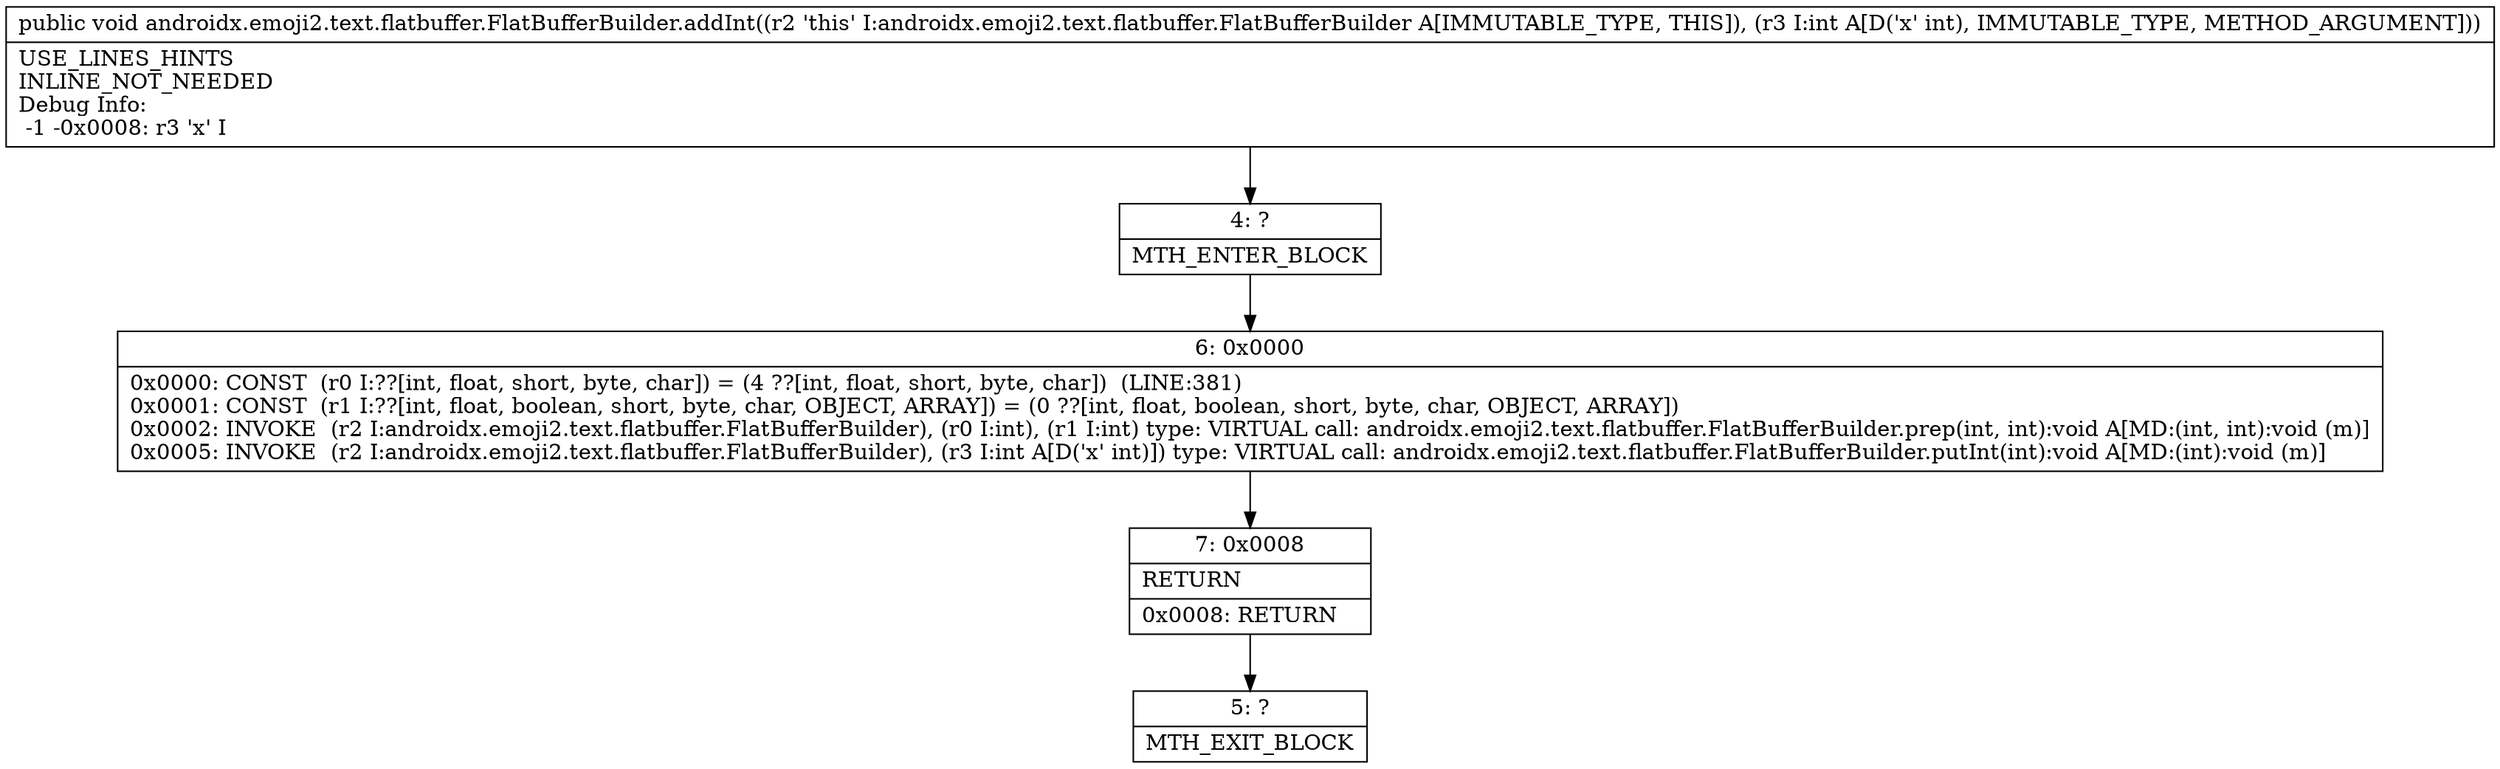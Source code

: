 digraph "CFG forandroidx.emoji2.text.flatbuffer.FlatBufferBuilder.addInt(I)V" {
Node_4 [shape=record,label="{4\:\ ?|MTH_ENTER_BLOCK\l}"];
Node_6 [shape=record,label="{6\:\ 0x0000|0x0000: CONST  (r0 I:??[int, float, short, byte, char]) = (4 ??[int, float, short, byte, char])  (LINE:381)\l0x0001: CONST  (r1 I:??[int, float, boolean, short, byte, char, OBJECT, ARRAY]) = (0 ??[int, float, boolean, short, byte, char, OBJECT, ARRAY]) \l0x0002: INVOKE  (r2 I:androidx.emoji2.text.flatbuffer.FlatBufferBuilder), (r0 I:int), (r1 I:int) type: VIRTUAL call: androidx.emoji2.text.flatbuffer.FlatBufferBuilder.prep(int, int):void A[MD:(int, int):void (m)]\l0x0005: INVOKE  (r2 I:androidx.emoji2.text.flatbuffer.FlatBufferBuilder), (r3 I:int A[D('x' int)]) type: VIRTUAL call: androidx.emoji2.text.flatbuffer.FlatBufferBuilder.putInt(int):void A[MD:(int):void (m)]\l}"];
Node_7 [shape=record,label="{7\:\ 0x0008|RETURN\l|0x0008: RETURN   \l}"];
Node_5 [shape=record,label="{5\:\ ?|MTH_EXIT_BLOCK\l}"];
MethodNode[shape=record,label="{public void androidx.emoji2.text.flatbuffer.FlatBufferBuilder.addInt((r2 'this' I:androidx.emoji2.text.flatbuffer.FlatBufferBuilder A[IMMUTABLE_TYPE, THIS]), (r3 I:int A[D('x' int), IMMUTABLE_TYPE, METHOD_ARGUMENT]))  | USE_LINES_HINTS\lINLINE_NOT_NEEDED\lDebug Info:\l  \-1 \-0x0008: r3 'x' I\l}"];
MethodNode -> Node_4;Node_4 -> Node_6;
Node_6 -> Node_7;
Node_7 -> Node_5;
}


